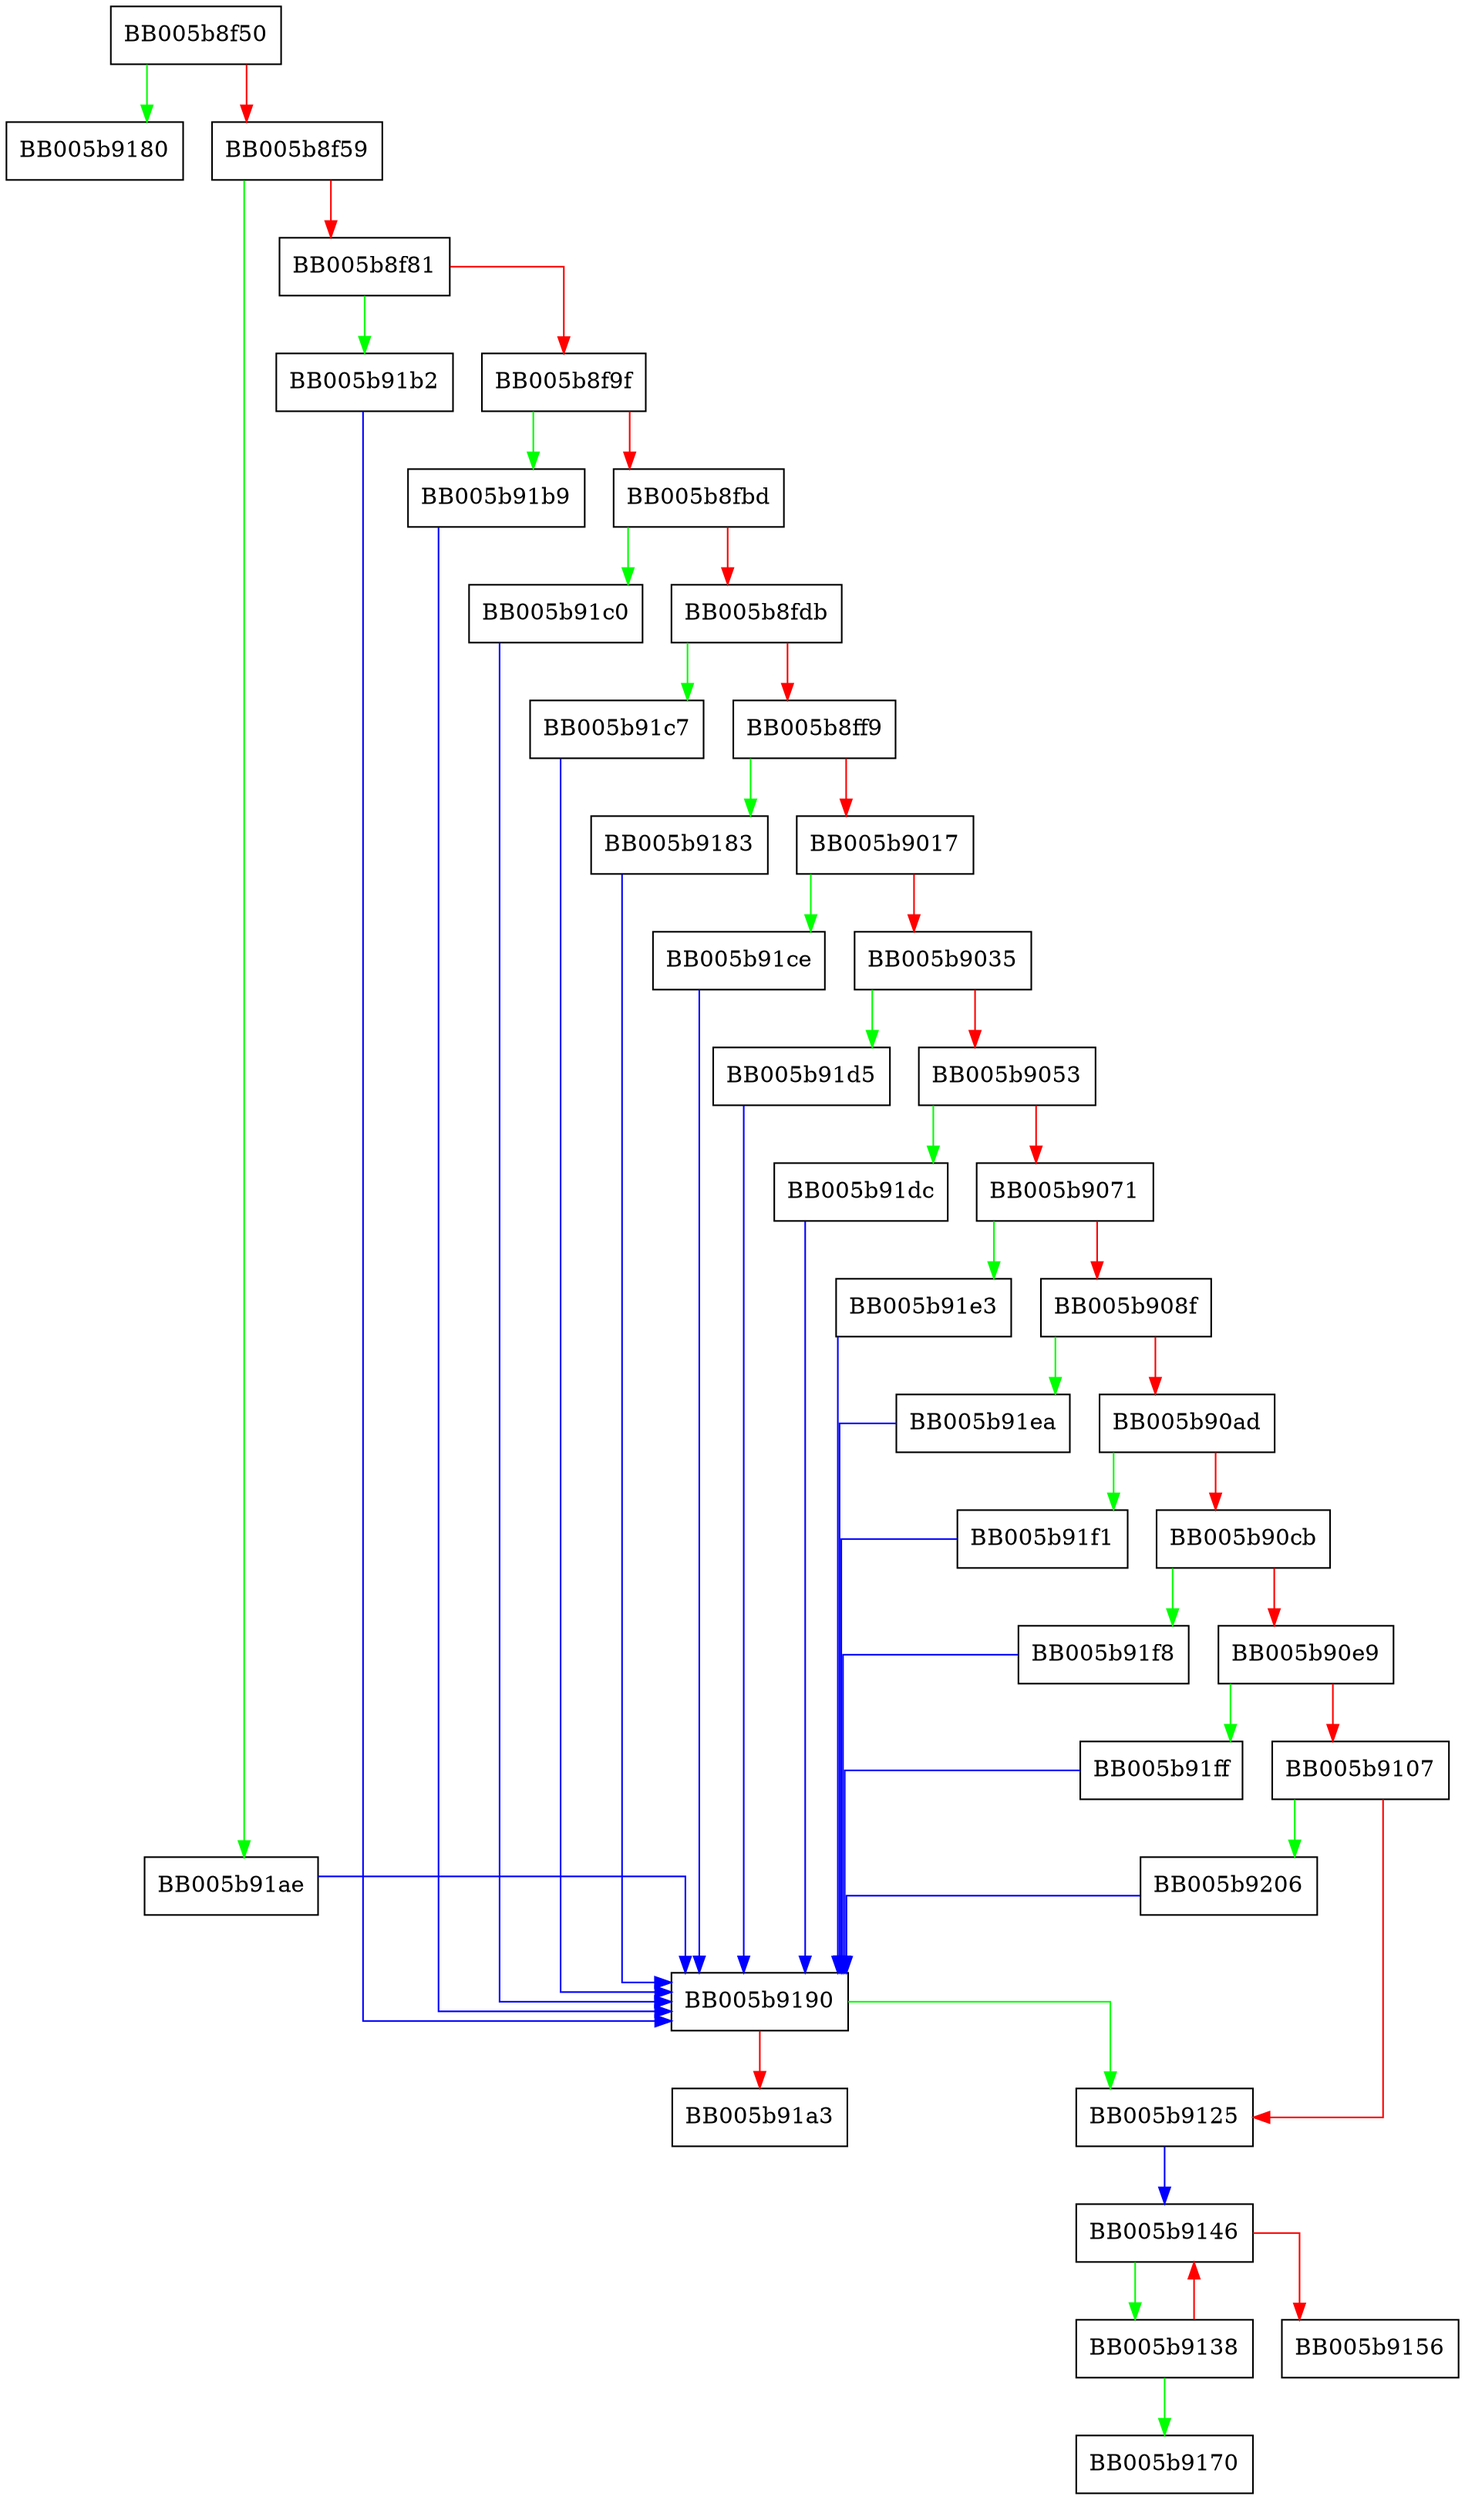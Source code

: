 digraph ossl_ec_curve_name2nid {
  node [shape="box"];
  graph [splines=ortho];
  BB005b8f50 -> BB005b9180 [color="green"];
  BB005b8f50 -> BB005b8f59 [color="red"];
  BB005b8f59 -> BB005b91ae [color="green"];
  BB005b8f59 -> BB005b8f81 [color="red"];
  BB005b8f81 -> BB005b91b2 [color="green"];
  BB005b8f81 -> BB005b8f9f [color="red"];
  BB005b8f9f -> BB005b91b9 [color="green"];
  BB005b8f9f -> BB005b8fbd [color="red"];
  BB005b8fbd -> BB005b91c0 [color="green"];
  BB005b8fbd -> BB005b8fdb [color="red"];
  BB005b8fdb -> BB005b91c7 [color="green"];
  BB005b8fdb -> BB005b8ff9 [color="red"];
  BB005b8ff9 -> BB005b9183 [color="green"];
  BB005b8ff9 -> BB005b9017 [color="red"];
  BB005b9017 -> BB005b91ce [color="green"];
  BB005b9017 -> BB005b9035 [color="red"];
  BB005b9035 -> BB005b91d5 [color="green"];
  BB005b9035 -> BB005b9053 [color="red"];
  BB005b9053 -> BB005b91dc [color="green"];
  BB005b9053 -> BB005b9071 [color="red"];
  BB005b9071 -> BB005b91e3 [color="green"];
  BB005b9071 -> BB005b908f [color="red"];
  BB005b908f -> BB005b91ea [color="green"];
  BB005b908f -> BB005b90ad [color="red"];
  BB005b90ad -> BB005b91f1 [color="green"];
  BB005b90ad -> BB005b90cb [color="red"];
  BB005b90cb -> BB005b91f8 [color="green"];
  BB005b90cb -> BB005b90e9 [color="red"];
  BB005b90e9 -> BB005b91ff [color="green"];
  BB005b90e9 -> BB005b9107 [color="red"];
  BB005b9107 -> BB005b9206 [color="green"];
  BB005b9107 -> BB005b9125 [color="red"];
  BB005b9125 -> BB005b9146 [color="blue"];
  BB005b9138 -> BB005b9170 [color="green"];
  BB005b9138 -> BB005b9146 [color="red"];
  BB005b9146 -> BB005b9138 [color="green"];
  BB005b9146 -> BB005b9156 [color="red"];
  BB005b9183 -> BB005b9190 [color="blue"];
  BB005b9190 -> BB005b9125 [color="green"];
  BB005b9190 -> BB005b91a3 [color="red"];
  BB005b91ae -> BB005b9190 [color="blue"];
  BB005b91b2 -> BB005b9190 [color="blue"];
  BB005b91b9 -> BB005b9190 [color="blue"];
  BB005b91c0 -> BB005b9190 [color="blue"];
  BB005b91c7 -> BB005b9190 [color="blue"];
  BB005b91ce -> BB005b9190 [color="blue"];
  BB005b91d5 -> BB005b9190 [color="blue"];
  BB005b91dc -> BB005b9190 [color="blue"];
  BB005b91e3 -> BB005b9190 [color="blue"];
  BB005b91ea -> BB005b9190 [color="blue"];
  BB005b91f1 -> BB005b9190 [color="blue"];
  BB005b91f8 -> BB005b9190 [color="blue"];
  BB005b91ff -> BB005b9190 [color="blue"];
  BB005b9206 -> BB005b9190 [color="blue"];
}